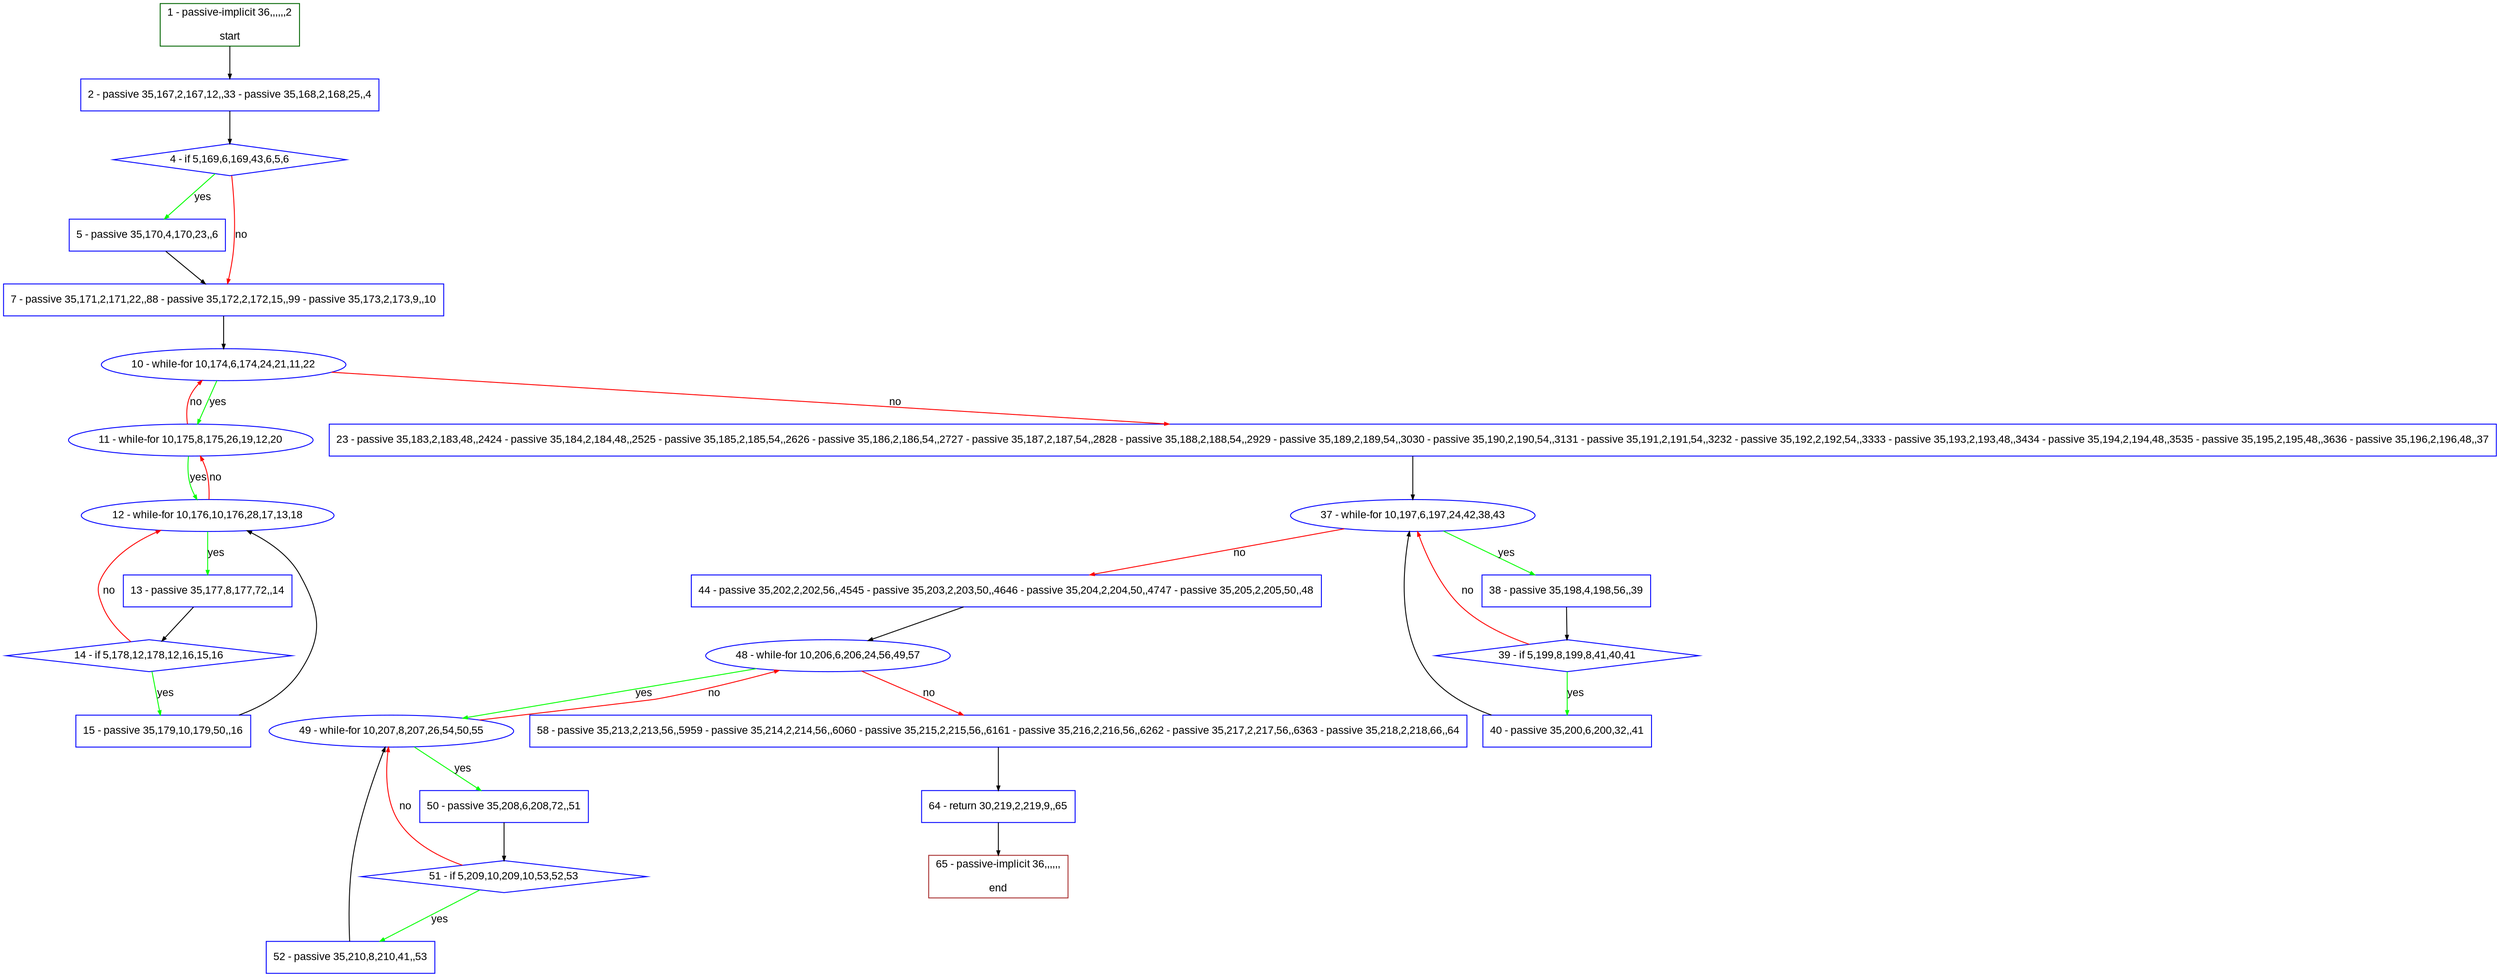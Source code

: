 digraph "" {
  graph [pack="true", label="", fontsize="12", packmode="clust", fontname="Arial", fillcolor="#FFFFCC", bgcolor="white", style="rounded,filled", compound="true"];
  node [node_initialized="no", label="", color="grey", fontsize="12", fillcolor="white", fontname="Arial", style="filled", shape="rectangle", compound="true", fixedsize="false"];
  edge [fontcolor="black", arrowhead="normal", arrowtail="none", arrowsize="0.5", ltail="", label="", color="black", fontsize="12", lhead="", fontname="Arial", dir="forward", compound="true"];
  __N1 [label="2 - passive 35,167,2,167,12,,33 - passive 35,168,2,168,25,,4", color="#0000ff", fillcolor="#ffffff", style="filled", shape="box"];
  __N2 [label="1 - passive-implicit 36,,,,,,2\n\nstart", color="#006400", fillcolor="#ffffff", style="filled", shape="box"];
  __N3 [label="4 - if 5,169,6,169,43,6,5,6", color="#0000ff", fillcolor="#ffffff", style="filled", shape="diamond"];
  __N4 [label="5 - passive 35,170,4,170,23,,6", color="#0000ff", fillcolor="#ffffff", style="filled", shape="box"];
  __N5 [label="7 - passive 35,171,2,171,22,,88 - passive 35,172,2,172,15,,99 - passive 35,173,2,173,9,,10", color="#0000ff", fillcolor="#ffffff", style="filled", shape="box"];
  __N6 [label="10 - while-for 10,174,6,174,24,21,11,22", color="#0000ff", fillcolor="#ffffff", style="filled", shape="oval"];
  __N7 [label="11 - while-for 10,175,8,175,26,19,12,20", color="#0000ff", fillcolor="#ffffff", style="filled", shape="oval"];
  __N8 [label="23 - passive 35,183,2,183,48,,2424 - passive 35,184,2,184,48,,2525 - passive 35,185,2,185,54,,2626 - passive 35,186,2,186,54,,2727 - passive 35,187,2,187,54,,2828 - passive 35,188,2,188,54,,2929 - passive 35,189,2,189,54,,3030 - passive 35,190,2,190,54,,3131 - passive 35,191,2,191,54,,3232 - passive 35,192,2,192,54,,3333 - passive 35,193,2,193,48,,3434 - passive 35,194,2,194,48,,3535 - passive 35,195,2,195,48,,3636 - passive 35,196,2,196,48,,37", color="#0000ff", fillcolor="#ffffff", style="filled", shape="box"];
  __N9 [label="12 - while-for 10,176,10,176,28,17,13,18", color="#0000ff", fillcolor="#ffffff", style="filled", shape="oval"];
  __N10 [label="13 - passive 35,177,8,177,72,,14", color="#0000ff", fillcolor="#ffffff", style="filled", shape="box"];
  __N11 [label="14 - if 5,178,12,178,12,16,15,16", color="#0000ff", fillcolor="#ffffff", style="filled", shape="diamond"];
  __N12 [label="15 - passive 35,179,10,179,50,,16", color="#0000ff", fillcolor="#ffffff", style="filled", shape="box"];
  __N13 [label="37 - while-for 10,197,6,197,24,42,38,43", color="#0000ff", fillcolor="#ffffff", style="filled", shape="oval"];
  __N14 [label="38 - passive 35,198,4,198,56,,39", color="#0000ff", fillcolor="#ffffff", style="filled", shape="box"];
  __N15 [label="44 - passive 35,202,2,202,56,,4545 - passive 35,203,2,203,50,,4646 - passive 35,204,2,204,50,,4747 - passive 35,205,2,205,50,,48", color="#0000ff", fillcolor="#ffffff", style="filled", shape="box"];
  __N16 [label="39 - if 5,199,8,199,8,41,40,41", color="#0000ff", fillcolor="#ffffff", style="filled", shape="diamond"];
  __N17 [label="40 - passive 35,200,6,200,32,,41", color="#0000ff", fillcolor="#ffffff", style="filled", shape="box"];
  __N18 [label="48 - while-for 10,206,6,206,24,56,49,57", color="#0000ff", fillcolor="#ffffff", style="filled", shape="oval"];
  __N19 [label="49 - while-for 10,207,8,207,26,54,50,55", color="#0000ff", fillcolor="#ffffff", style="filled", shape="oval"];
  __N20 [label="58 - passive 35,213,2,213,56,,5959 - passive 35,214,2,214,56,,6060 - passive 35,215,2,215,56,,6161 - passive 35,216,2,216,56,,6262 - passive 35,217,2,217,56,,6363 - passive 35,218,2,218,66,,64", color="#0000ff", fillcolor="#ffffff", style="filled", shape="box"];
  __N21 [label="50 - passive 35,208,6,208,72,,51", color="#0000ff", fillcolor="#ffffff", style="filled", shape="box"];
  __N22 [label="51 - if 5,209,10,209,10,53,52,53", color="#0000ff", fillcolor="#ffffff", style="filled", shape="diamond"];
  __N23 [label="52 - passive 35,210,8,210,41,,53", color="#0000ff", fillcolor="#ffffff", style="filled", shape="box"];
  __N24 [label="64 - return 30,219,2,219,9,,65", color="#0000ff", fillcolor="#ffffff", style="filled", shape="box"];
  __N25 [label="65 - passive-implicit 36,,,,,,\n\nend", color="#a52a2a", fillcolor="#ffffff", style="filled", shape="box"];
  __N2 -> __N1 [arrowhead="normal", arrowtail="none", color="#000000", label="", dir="forward"];
  __N1 -> __N3 [arrowhead="normal", arrowtail="none", color="#000000", label="", dir="forward"];
  __N3 -> __N4 [arrowhead="normal", arrowtail="none", color="#00ff00", label="yes", dir="forward"];
  __N3 -> __N5 [arrowhead="normal", arrowtail="none", color="#ff0000", label="no", dir="forward"];
  __N4 -> __N5 [arrowhead="normal", arrowtail="none", color="#000000", label="", dir="forward"];
  __N5 -> __N6 [arrowhead="normal", arrowtail="none", color="#000000", label="", dir="forward"];
  __N6 -> __N7 [arrowhead="normal", arrowtail="none", color="#00ff00", label="yes", dir="forward"];
  __N7 -> __N6 [arrowhead="normal", arrowtail="none", color="#ff0000", label="no", dir="forward"];
  __N6 -> __N8 [arrowhead="normal", arrowtail="none", color="#ff0000", label="no", dir="forward"];
  __N7 -> __N9 [arrowhead="normal", arrowtail="none", color="#00ff00", label="yes", dir="forward"];
  __N9 -> __N7 [arrowhead="normal", arrowtail="none", color="#ff0000", label="no", dir="forward"];
  __N9 -> __N10 [arrowhead="normal", arrowtail="none", color="#00ff00", label="yes", dir="forward"];
  __N10 -> __N11 [arrowhead="normal", arrowtail="none", color="#000000", label="", dir="forward"];
  __N11 -> __N9 [arrowhead="normal", arrowtail="none", color="#ff0000", label="no", dir="forward"];
  __N11 -> __N12 [arrowhead="normal", arrowtail="none", color="#00ff00", label="yes", dir="forward"];
  __N12 -> __N9 [arrowhead="normal", arrowtail="none", color="#000000", label="", dir="forward"];
  __N8 -> __N13 [arrowhead="normal", arrowtail="none", color="#000000", label="", dir="forward"];
  __N13 -> __N14 [arrowhead="normal", arrowtail="none", color="#00ff00", label="yes", dir="forward"];
  __N13 -> __N15 [arrowhead="normal", arrowtail="none", color="#ff0000", label="no", dir="forward"];
  __N14 -> __N16 [arrowhead="normal", arrowtail="none", color="#000000", label="", dir="forward"];
  __N16 -> __N13 [arrowhead="normal", arrowtail="none", color="#ff0000", label="no", dir="forward"];
  __N16 -> __N17 [arrowhead="normal", arrowtail="none", color="#00ff00", label="yes", dir="forward"];
  __N17 -> __N13 [arrowhead="normal", arrowtail="none", color="#000000", label="", dir="forward"];
  __N15 -> __N18 [arrowhead="normal", arrowtail="none", color="#000000", label="", dir="forward"];
  __N18 -> __N19 [arrowhead="normal", arrowtail="none", color="#00ff00", label="yes", dir="forward"];
  __N19 -> __N18 [arrowhead="normal", arrowtail="none", color="#ff0000", label="no", dir="forward"];
  __N18 -> __N20 [arrowhead="normal", arrowtail="none", color="#ff0000", label="no", dir="forward"];
  __N19 -> __N21 [arrowhead="normal", arrowtail="none", color="#00ff00", label="yes", dir="forward"];
  __N21 -> __N22 [arrowhead="normal", arrowtail="none", color="#000000", label="", dir="forward"];
  __N22 -> __N19 [arrowhead="normal", arrowtail="none", color="#ff0000", label="no", dir="forward"];
  __N22 -> __N23 [arrowhead="normal", arrowtail="none", color="#00ff00", label="yes", dir="forward"];
  __N23 -> __N19 [arrowhead="normal", arrowtail="none", color="#000000", label="", dir="forward"];
  __N20 -> __N24 [arrowhead="normal", arrowtail="none", color="#000000", label="", dir="forward"];
  __N24 -> __N25 [arrowhead="normal", arrowtail="none", color="#000000", label="", dir="forward"];
}
